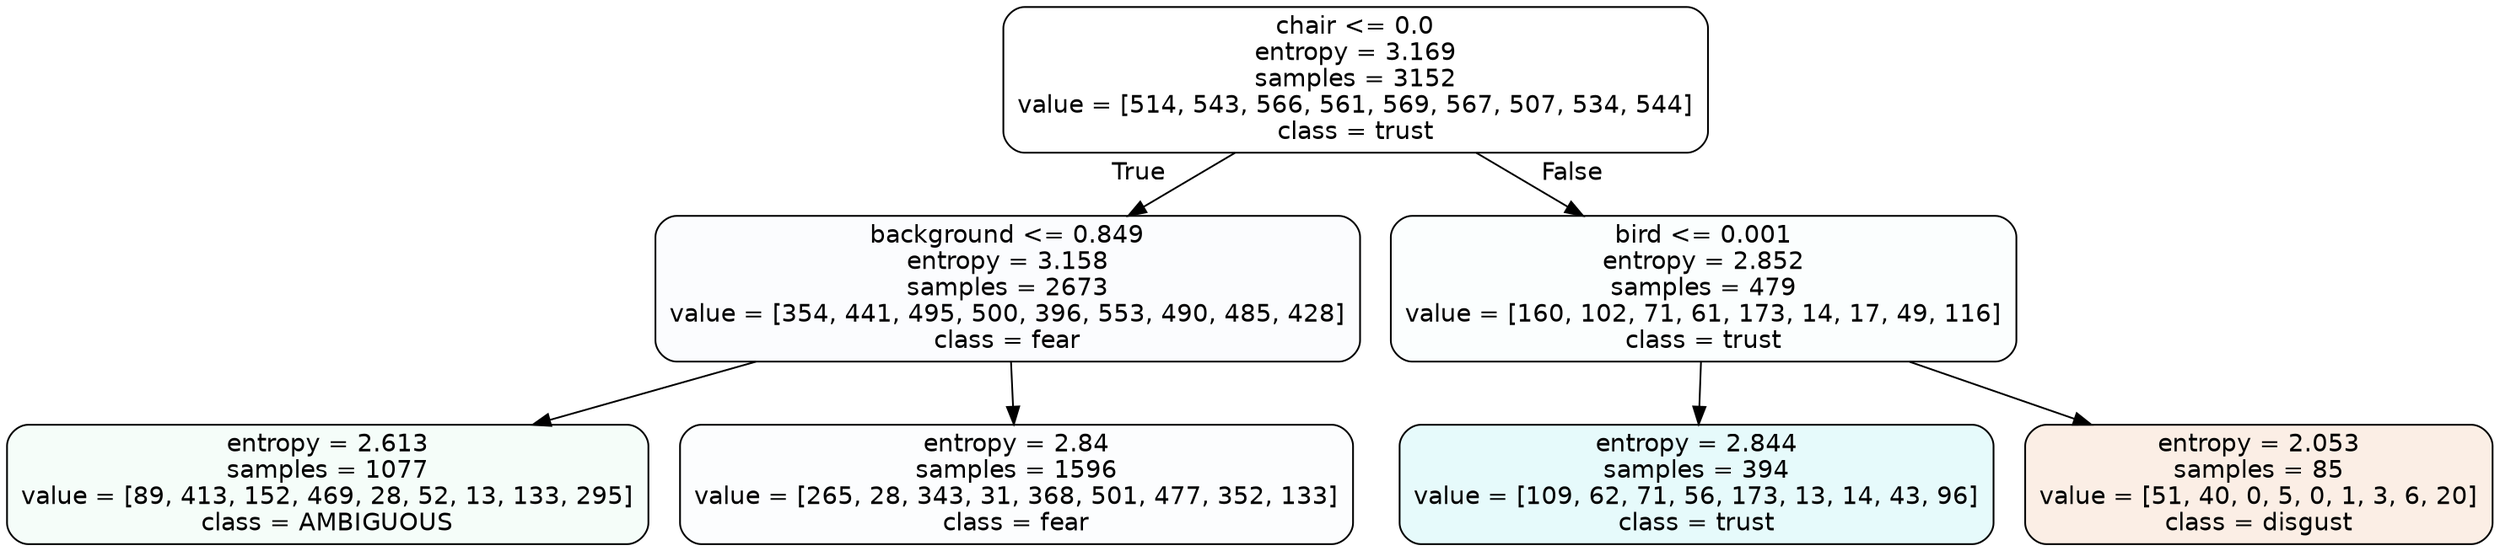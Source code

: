 digraph Tree {
node [shape=box, style="filled, rounded", color="black", fontname=helvetica] ;
edge [fontname=helvetica] ;
0 [label="chair <= 0.0\nentropy = 3.169\nsamples = 3152\nvalue = [514, 543, 566, 561, 569, 567, 507, 534, 544]\nclass = trust", fillcolor="#39d7e500"] ;
1 [label="background <= 0.849\nentropy = 3.158\nsamples = 2673\nvalue = [354, 441, 495, 500, 396, 553, 490, 485, 428]\nclass = fear", fillcolor="#3964e504"] ;
0 -> 1 [labeldistance=2.5, labelangle=45, headlabel="True"] ;
2 [label="entropy = 2.613\nsamples = 1077\nvalue = [89, 413, 152, 469, 28, 52, 13, 133, 295]\nclass = AMBIGUOUS", fillcolor="#39e5810c"] ;
1 -> 2 ;
3 [label="entropy = 2.84\nsamples = 1596\nvalue = [265, 28, 343, 31, 368, 501, 477, 352, 133]\nclass = fear", fillcolor="#3964e503"] ;
1 -> 3 ;
4 [label="bird <= 0.001\nentropy = 2.852\nsamples = 479\nvalue = [160, 102, 71, 61, 173, 14, 17, 49, 116]\nclass = trust", fillcolor="#39d7e505"] ;
0 -> 4 [labeldistance=2.5, labelangle=-45, headlabel="False"] ;
5 [label="entropy = 2.844\nsamples = 394\nvalue = [109, 62, 71, 56, 173, 13, 14, 43, 96]\nclass = trust", fillcolor="#39d7e51f"] ;
4 -> 5 ;
6 [label="entropy = 2.053\nsamples = 85\nvalue = [51, 40, 0, 5, 0, 1, 3, 6, 20]\nclass = disgust", fillcolor="#e5813921"] ;
4 -> 6 ;
}